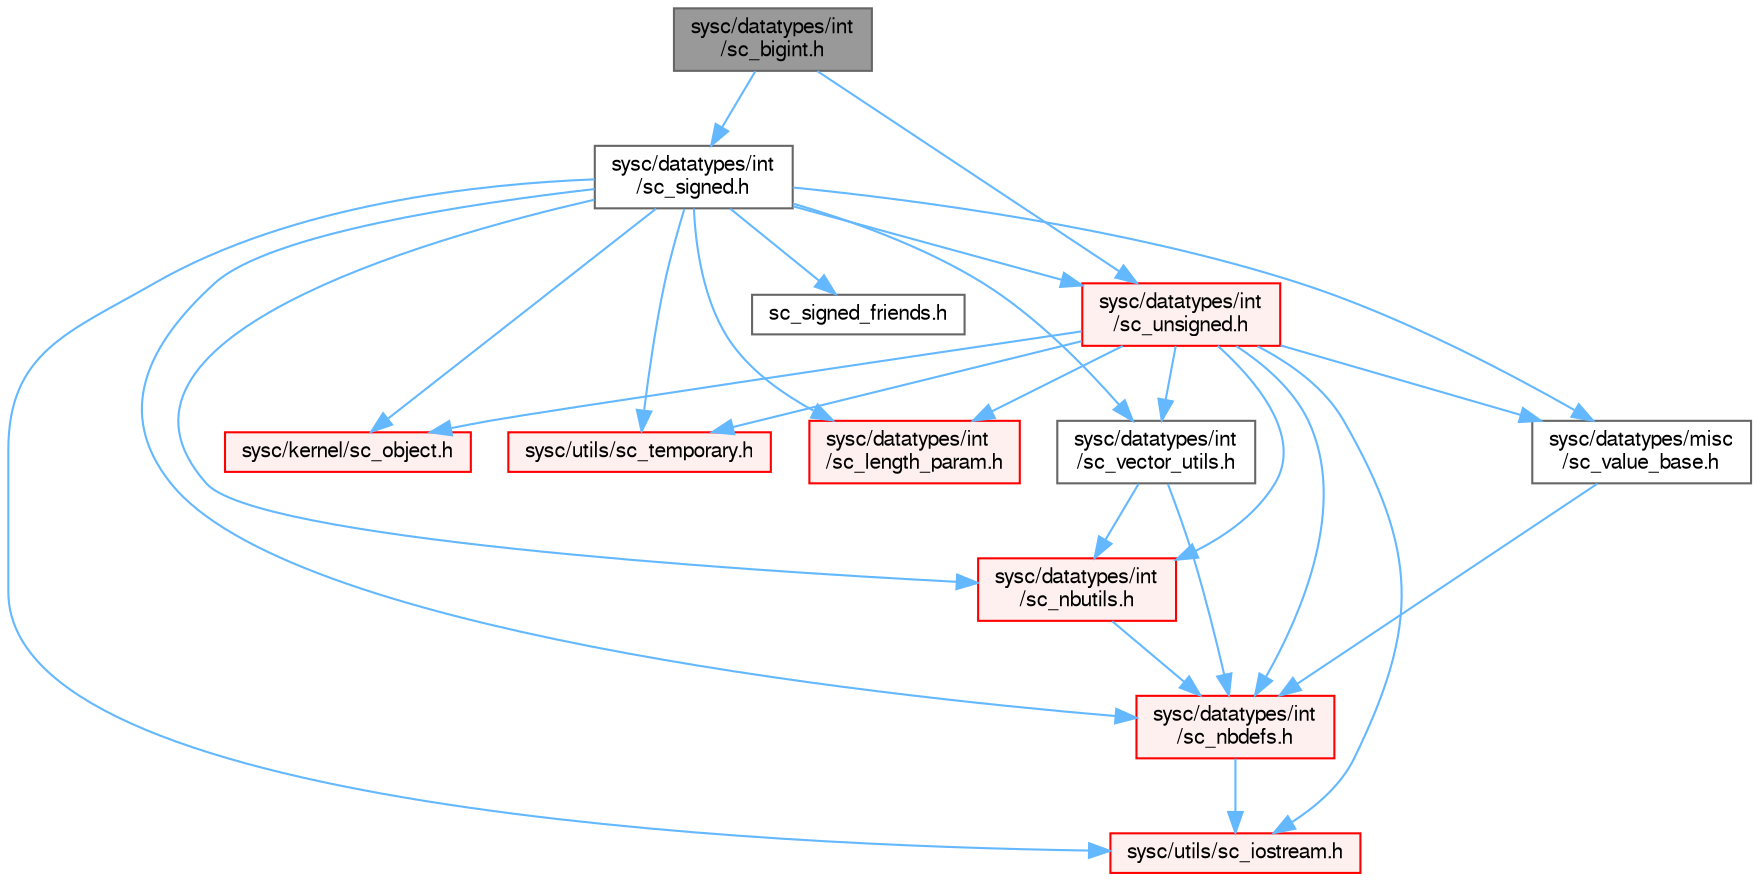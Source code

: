 digraph "sysc/datatypes/int/sc_bigint.h"
{
 // LATEX_PDF_SIZE
  bgcolor="transparent";
  edge [fontname=FreeSans,fontsize=10,labelfontname=FreeSans,labelfontsize=10];
  node [fontname=FreeSans,fontsize=10,shape=box,height=0.2,width=0.4];
  Node1 [id="Node000001",label="sysc/datatypes/int\l/sc_bigint.h",height=0.2,width=0.4,color="gray40", fillcolor="grey60", style="filled", fontcolor="black",tooltip=" "];
  Node1 -> Node2 [id="edge1_Node000001_Node000002",color="steelblue1",style="solid",tooltip=" "];
  Node2 [id="Node000002",label="sysc/datatypes/int\l/sc_signed.h",height=0.2,width=0.4,color="grey40", fillcolor="white", style="filled",URL="$a00128.html",tooltip=" "];
  Node2 -> Node3 [id="edge2_Node000002_Node000003",color="steelblue1",style="solid",tooltip=" "];
  Node3 [id="Node000003",label="sysc/kernel/sc_object.h",height=0.2,width=0.4,color="red", fillcolor="#FFF0F0", style="filled",URL="$a00380.html",tooltip=" "];
  Node2 -> Node12 [id="edge3_Node000002_Node000012",color="steelblue1",style="solid",tooltip=" "];
  Node12 [id="Node000012",label="sysc/datatypes/misc\l/sc_value_base.h",height=0.2,width=0.4,color="grey40", fillcolor="white", style="filled",URL="$a00029.html",tooltip=" "];
  Node12 -> Node13 [id="edge4_Node000012_Node000013",color="steelblue1",style="solid",tooltip=" "];
  Node13 [id="Node000013",label="sysc/datatypes/int\l/sc_nbdefs.h",height=0.2,width=0.4,color="red", fillcolor="#FFF0F0", style="filled",URL="$a00140.html",tooltip=" "];
  Node13 -> Node16 [id="edge5_Node000013_Node000016",color="steelblue1",style="solid",tooltip=" "];
  Node16 [id="Node000016",label="sysc/utils/sc_iostream.h",height=0.2,width=0.4,color="red", fillcolor="#FFF0F0", style="filled",URL="$a00236.html",tooltip=" "];
  Node2 -> Node16 [id="edge6_Node000002_Node000016",color="steelblue1",style="solid",tooltip=" "];
  Node2 -> Node25 [id="edge7_Node000002_Node000025",color="steelblue1",style="solid",tooltip=" "];
  Node25 [id="Node000025",label="sysc/utils/sc_temporary.h",height=0.2,width=0.4,color="red", fillcolor="#FFF0F0", style="filled",URL="$a00230.html",tooltip=" "];
  Node2 -> Node26 [id="edge8_Node000002_Node000026",color="steelblue1",style="solid",tooltip=" "];
  Node26 [id="Node000026",label="sysc/datatypes/int\l/sc_length_param.h",height=0.2,width=0.4,color="red", fillcolor="#FFF0F0", style="filled",URL="$a00173.html",tooltip=" "];
  Node2 -> Node13 [id="edge9_Node000002_Node000013",color="steelblue1",style="solid",tooltip=" "];
  Node2 -> Node43 [id="edge10_Node000002_Node000043",color="steelblue1",style="solid",tooltip=" "];
  Node43 [id="Node000043",label="sysc/datatypes/int\l/sc_nbutils.h",height=0.2,width=0.4,color="red", fillcolor="#FFF0F0", style="filled",URL="$a00149.html",tooltip=" "];
  Node43 -> Node13 [id="edge11_Node000043_Node000013",color="steelblue1",style="solid",tooltip=" "];
  Node2 -> Node55 [id="edge12_Node000002_Node000055",color="steelblue1",style="solid",tooltip=" "];
  Node55 [id="Node000055",label="sysc/datatypes/int\l/sc_vector_utils.h",height=0.2,width=0.4,color="grey40", fillcolor="white", style="filled",URL="$a00167.html",tooltip=" "];
  Node55 -> Node13 [id="edge13_Node000055_Node000013",color="steelblue1",style="solid",tooltip=" "];
  Node55 -> Node43 [id="edge14_Node000055_Node000043",color="steelblue1",style="solid",tooltip=" "];
  Node2 -> Node56 [id="edge15_Node000002_Node000056",color="steelblue1",style="solid",tooltip=" "];
  Node56 [id="Node000056",label="sysc/datatypes/int\l/sc_unsigned.h",height=0.2,width=0.4,color="red", fillcolor="#FFF0F0", style="filled",URL="$a00176.html",tooltip=" "];
  Node56 -> Node3 [id="edge16_Node000056_Node000003",color="steelblue1",style="solid",tooltip=" "];
  Node56 -> Node12 [id="edge17_Node000056_Node000012",color="steelblue1",style="solid",tooltip=" "];
  Node56 -> Node16 [id="edge18_Node000056_Node000016",color="steelblue1",style="solid",tooltip=" "];
  Node56 -> Node25 [id="edge19_Node000056_Node000025",color="steelblue1",style="solid",tooltip=" "];
  Node56 -> Node26 [id="edge20_Node000056_Node000026",color="steelblue1",style="solid",tooltip=" "];
  Node56 -> Node13 [id="edge21_Node000056_Node000013",color="steelblue1",style="solid",tooltip=" "];
  Node56 -> Node43 [id="edge22_Node000056_Node000043",color="steelblue1",style="solid",tooltip=" "];
  Node56 -> Node55 [id="edge23_Node000056_Node000055",color="steelblue1",style="solid",tooltip=" "];
  Node2 -> Node58 [id="edge24_Node000002_Node000058",color="steelblue1",style="solid",tooltip=" "];
  Node58 [id="Node000058",label="sc_signed_friends.h",height=0.2,width=0.4,color="grey40", fillcolor="white", style="filled",URL="$a00155.html",tooltip=" "];
  Node1 -> Node56 [id="edge25_Node000001_Node000056",color="steelblue1",style="solid",tooltip=" "];
}
